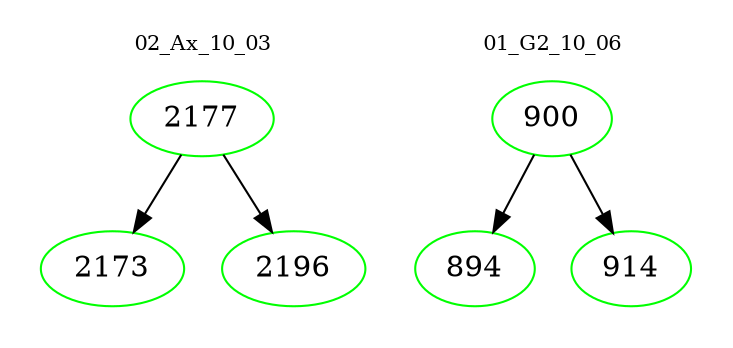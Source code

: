 digraph{
subgraph cluster_0 {
color = white
label = "02_Ax_10_03";
fontsize=10;
T0_2177 [label="2177", color="green"]
T0_2177 -> T0_2173 [color="black"]
T0_2173 [label="2173", color="green"]
T0_2177 -> T0_2196 [color="black"]
T0_2196 [label="2196", color="green"]
}
subgraph cluster_1 {
color = white
label = "01_G2_10_06";
fontsize=10;
T1_900 [label="900", color="green"]
T1_900 -> T1_894 [color="black"]
T1_894 [label="894", color="green"]
T1_900 -> T1_914 [color="black"]
T1_914 [label="914", color="green"]
}
}
